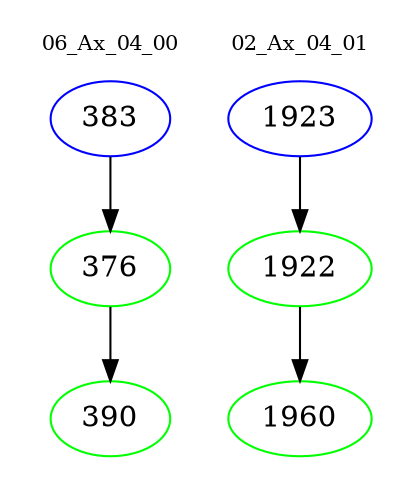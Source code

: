 digraph{
subgraph cluster_0 {
color = white
label = "06_Ax_04_00";
fontsize=10;
T0_383 [label="383", color="blue"]
T0_383 -> T0_376 [color="black"]
T0_376 [label="376", color="green"]
T0_376 -> T0_390 [color="black"]
T0_390 [label="390", color="green"]
}
subgraph cluster_1 {
color = white
label = "02_Ax_04_01";
fontsize=10;
T1_1923 [label="1923", color="blue"]
T1_1923 -> T1_1922 [color="black"]
T1_1922 [label="1922", color="green"]
T1_1922 -> T1_1960 [color="black"]
T1_1960 [label="1960", color="green"]
}
}
